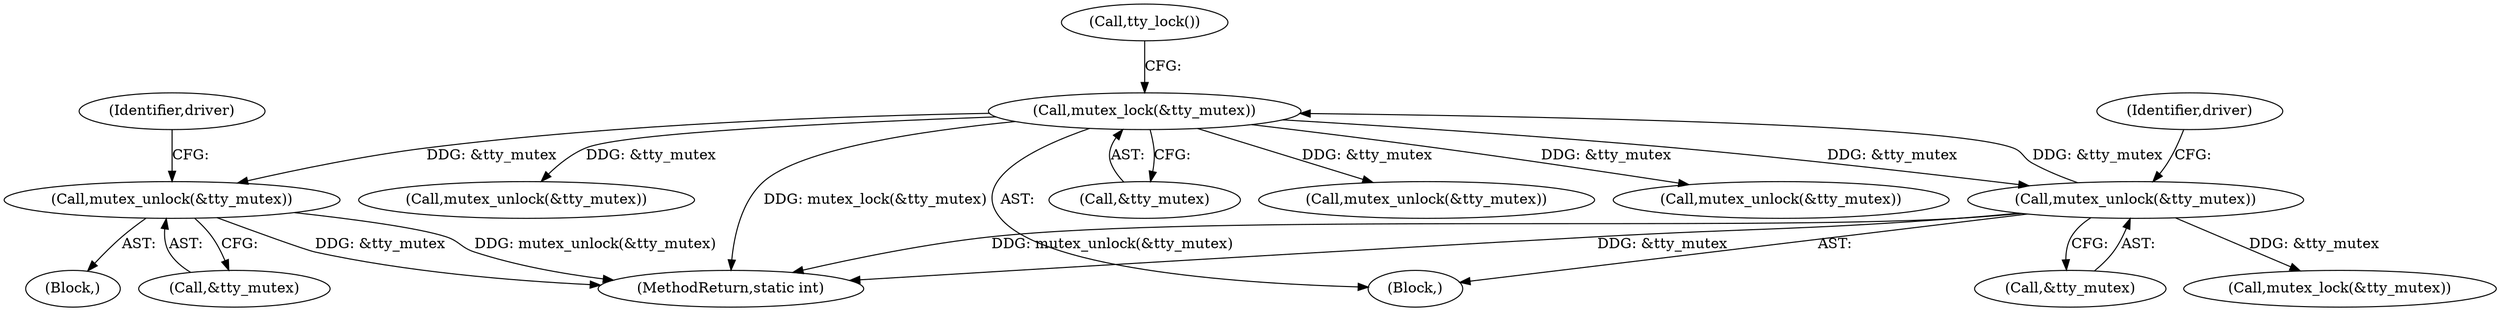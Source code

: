 digraph "0_linux_c290f8358acaeffd8e0c551ddcc24d1206143376@API" {
"1000284" [label="(Call,mutex_unlock(&tty_mutex))"];
"1000149" [label="(Call,mutex_lock(&tty_mutex))"];
"1000312" [label="(Call,mutex_unlock(&tty_mutex))"];
"1000150" [label="(Call,&tty_mutex)"];
"1000282" [label="(Block,)"];
"1000152" [label="(Call,tty_lock())"];
"1000149" [label="(Call,mutex_lock(&tty_mutex))"];
"1000168" [label="(Call,mutex_unlock(&tty_mutex))"];
"1000245" [label="(Call,mutex_unlock(&tty_mutex))"];
"1000284" [label="(Call,mutex_unlock(&tty_mutex))"];
"1000486" [label="(MethodReturn,static int)"];
"1000285" [label="(Call,&tty_mutex)"];
"1000312" [label="(Call,mutex_unlock(&tty_mutex))"];
"1000437" [label="(Call,mutex_lock(&tty_mutex))"];
"1000110" [label="(Block,)"];
"1000316" [label="(Identifier,driver)"];
"1000262" [label="(Call,mutex_unlock(&tty_mutex))"];
"1000288" [label="(Identifier,driver)"];
"1000313" [label="(Call,&tty_mutex)"];
"1000284" -> "1000282"  [label="AST: "];
"1000284" -> "1000285"  [label="CFG: "];
"1000285" -> "1000284"  [label="AST: "];
"1000288" -> "1000284"  [label="CFG: "];
"1000284" -> "1000486"  [label="DDG: &tty_mutex"];
"1000284" -> "1000486"  [label="DDG: mutex_unlock(&tty_mutex)"];
"1000149" -> "1000284"  [label="DDG: &tty_mutex"];
"1000149" -> "1000110"  [label="AST: "];
"1000149" -> "1000150"  [label="CFG: "];
"1000150" -> "1000149"  [label="AST: "];
"1000152" -> "1000149"  [label="CFG: "];
"1000149" -> "1000486"  [label="DDG: mutex_lock(&tty_mutex)"];
"1000312" -> "1000149"  [label="DDG: &tty_mutex"];
"1000149" -> "1000168"  [label="DDG: &tty_mutex"];
"1000149" -> "1000245"  [label="DDG: &tty_mutex"];
"1000149" -> "1000262"  [label="DDG: &tty_mutex"];
"1000149" -> "1000312"  [label="DDG: &tty_mutex"];
"1000312" -> "1000110"  [label="AST: "];
"1000312" -> "1000313"  [label="CFG: "];
"1000313" -> "1000312"  [label="AST: "];
"1000316" -> "1000312"  [label="CFG: "];
"1000312" -> "1000486"  [label="DDG: mutex_unlock(&tty_mutex)"];
"1000312" -> "1000486"  [label="DDG: &tty_mutex"];
"1000312" -> "1000437"  [label="DDG: &tty_mutex"];
}
